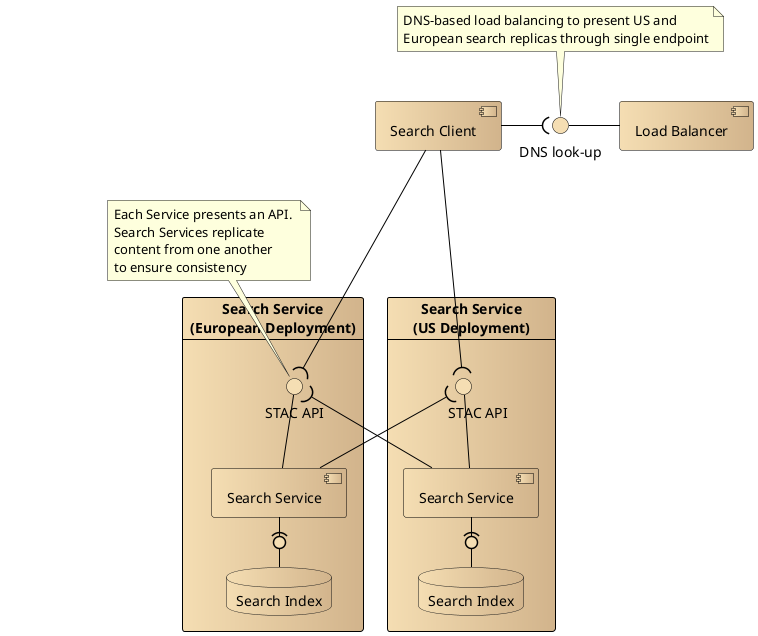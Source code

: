 @startuml
skinparam ranksep 50
skinparam nodesep 50
skinparam component {
  BorderColor black
  BackgroundColor wheat|Tan
}
skinparam interface {
    BorderColor black
}
skinparam database {
    BackgroundColor wheat|Tan
}
skinparam interface {
    BorderColor black
    BackgroundColor wheat
}
skinparam card {
  BorderColor black
  BackgroundColor wheat|Tan
}
skinparam ArrowColor black
skinparam ArrowLollipopColor wheat
' This setting alone completely compacts and tidies the diagram!!
'skinparam linetype ortho

component "Search Client" as searchClient
component "Load Balancer" as loadBalancer
interface "DNS look-up" as loadBalancerInterface
loadBalancerInterface -right- loadBalancer

card "Search Service\n(European Deployment)" {
    component searchServiceEur [
        Search Service
    ]
    interface "STAC API" as searchServiceEurInterface
    searchServiceEurInterface -- searchServiceEur

    database "Search Index" as searchIndexEur
    searchServiceEur -(0- searchIndexEur
}

card "Search Service\n(US Deployment)" {
    component searchServiceUS [
        Search Service
    ]
    interface "\tSTAC API" as searchServiceUsInterface
    searchServiceUsInterface -- searchServiceUS

    database "Search Index" as searchIndexUS
    searchServiceUS -(0- searchIndexUS
}
note "DNS-based load balancing to present US and\nEuropean search replicas through single endpoint" as loadBalancingNote
loadBalancingNote .- loadBalancerInterface

note "Each Service presents an API. \nSearch Services replicate\ncontent from one another\nto ensure consistency" as replicationNote
replicationNote .- searchServiceEurInterface

searchClient --[hidden]-- searchServiceEur
searchClient --[hidden]-- searchServiceUS

searchClient -right-( loadBalancerInterface
searchClient --( searchServiceEurInterface
searchClient --( searchServiceUsInterface

searchServiceEur --( searchServiceUsInterface
searchServiceUS --( searchServiceEurInterface
@enduml